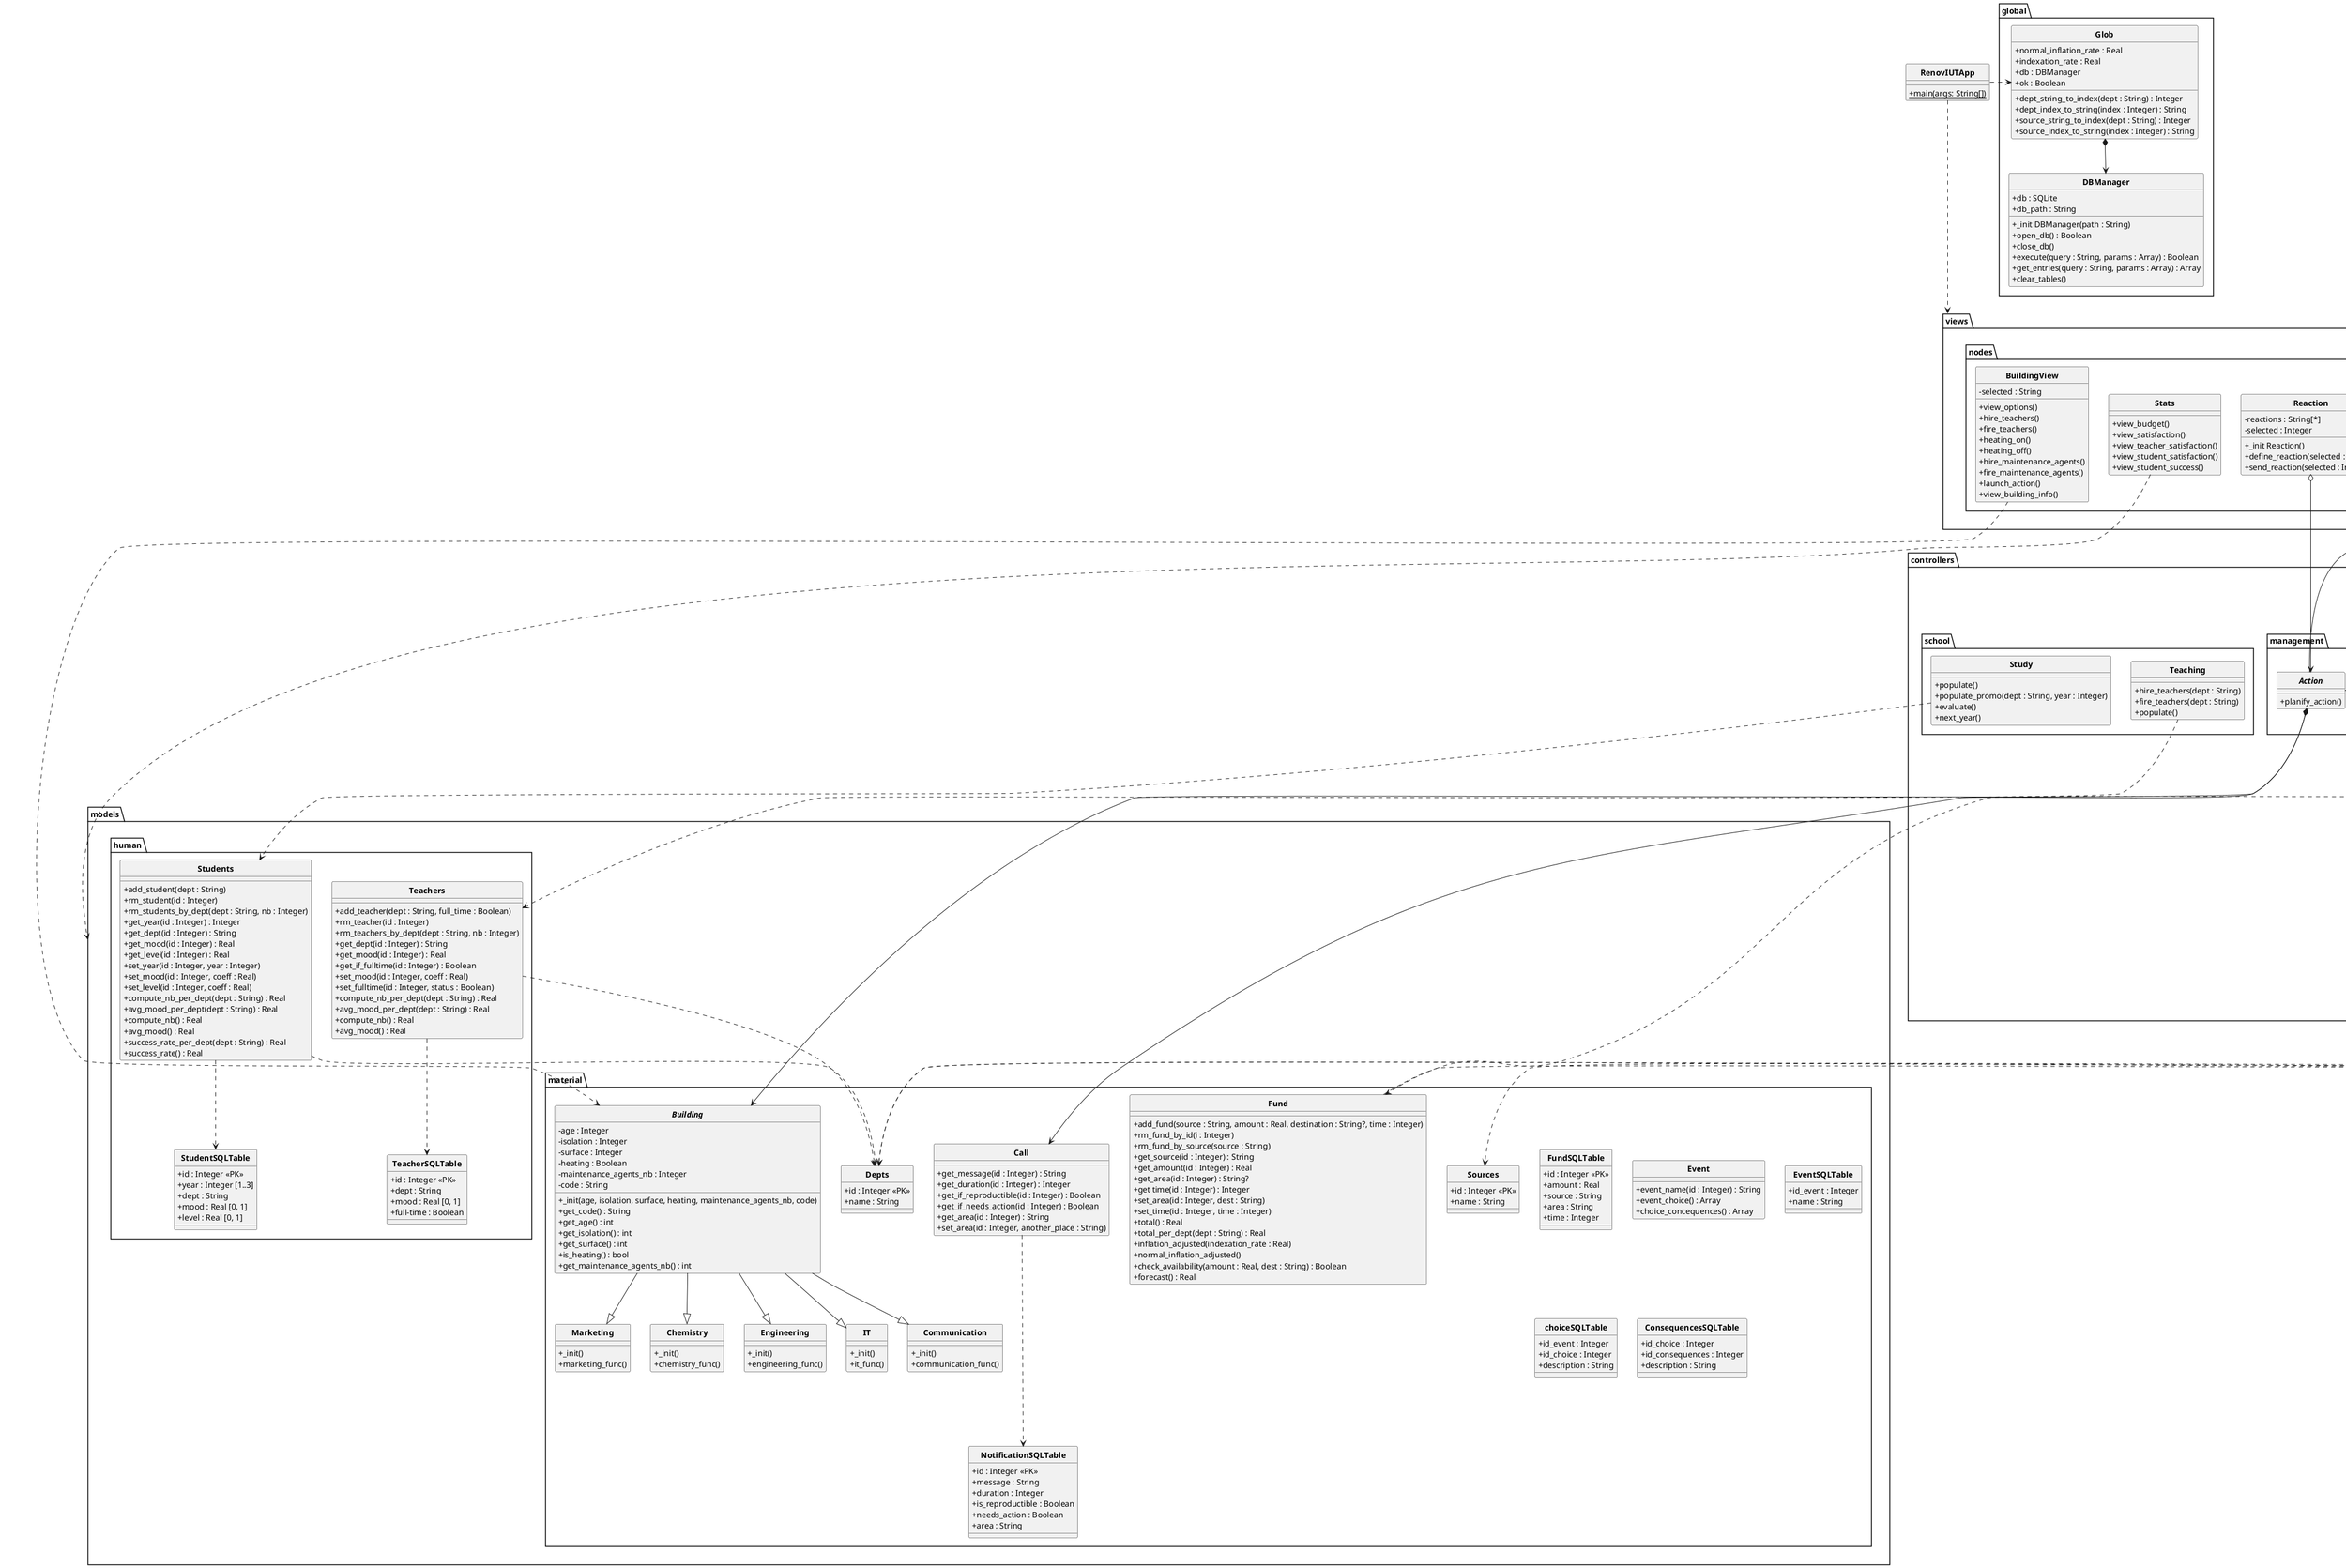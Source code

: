 @startuml RenovIUTApp

skinparam style strictuml
skinparam classAttributeIconSize 0
skinparam classFontStyle Bold
hide enum methods

class RenovIUTApp
{
    + {static} main(args: String[])
}

package global {
    class DBManager
    {
    	+ db : SQLite
    	+ db_path : String
    	+ _init DBManager(path : String)
    	+ open_db() : Boolean
    	+ close_db()
    	+ execute(query : String, params : Array) : Boolean
    	+ get_entries(query : String, params : Array) : Array
    	+ clear_tables()
    }

    class Glob
    {
    	+ normal_inflation_rate : Real
    	+ indexation_rate : Real
    	+ db : DBManager
    	+ ok : Boolean
    	+ dept_string_to_index(dept : String) : Integer
    	+ dept_index_to_string(index : Integer) : String
    	+ source_string_to_index(dept : String) : Integer
    	+ source_index_to_string(index : Integer) : String
    }
}

package views
{
    package nodes
    {
        class BuildingView
        {
            - selected : String
            + view_options()
            + hire_teachers()
            + fire_teachers()
            + heating_on()
            + heating_off()
            + hire_maintenance_agents()
            + fire_maintenance_agents()
            + launch_action()
            + view_building_info()
        }

        class Stats
        {
            + view_budget()
            + view_satisfaction()
            + view_teacher_satisfaction()
            + view_student_satisfaction()
            + view_student_success()
        }

        class Reaction
        {
            - reactions : String[*]
            - selected : Integer
            + _init Reaction()
            + define_reaction(selected : Integer)
            + send_reaction(selected : Integer)

        }
    }

    package scenes
    {
        class Start
        {
            + view_start_screen()
            + select_scenario()
            + launch_game()
        }

        class Menu
        {
            + view_menu()
            + start(scenario: Scenario)
            + quit()
        }

        class GameOver
        {
            + view_gameover()
            + replay()
        }
    }
}

package controllers
{
		package timeline {
			class TimeManagement
			{
				- year : Integer
				- month : Integer
				- day : Integer
				+ _init(scenario: Scenario)
				+ tick()
                + wait(time : Real)
                + incrementDay()
				+ random_event()
				+ get_season() : Integer
                + end_of_month()
				+ end_of_year()
                + year_begin()
				+ launch_vote()
				+ pause(p : Boolean)
			}

			class Vote
			{
				+ election_gagnee() : Boolean
				+ popularity_rate() : Real
				+ popularity_rate_per_dept(dept : String) : Real
				+ popularity_rate_among_teachers() : Real
				+ popularity_rate_among_teachers_per_dept(dept : String) : Real
				+ popularity_rate_among_students() : Real
				+ popularity_rate_among_students_per_dept(dept : String) : Real
			}
    }

    package school
    {
        class Teaching
        {
            + hire_teachers(dept : String)
            + fire_teachers(dept : String)
            + populate()
        }

        class Study
        {
            + populate()
            + populate_promo(dept : String, year : Integer)
            + evaluate()
            + next_year()
        }
    }

    package management
    {
        class Financing
        {
            + finance(dept : String)
            + finance(dept : String, destination : String)
            + finance(destination : String)
            + update_budget()
        }

        abstract class Action
        {
            + planify_action()
        }

        class Planified
        {
            + planify_for_next_year()
        }

        class Urgent
        {
            + respond_to_urgent()
        }
    }

		class Scenario
		{
				+ get_scenario() : Integer[0..2]
				+ set_scenario(n : Integer[0..2])
				+ adjust_budget(coeff : Real)
				+ adjust_student_satisfaction(coeff : Real)
				+ adjust_teacher_satisfaction(coeff : Real)
				+ adjust_call_probability(call : Integer, coeff : Real)
				+ adjust_dept_state(dept: String, coeff : Real)
		}
}

package models
{
		package human {
				class Students
				{
						+ add_student(dept : String)
						+ rm_student(id : Integer)
						+ rm_students_by_dept(dept : String, nb : Integer)
						+ get_year(id : Integer) : Integer
						+ get_dept(id : Integer) : String
						+ get_mood(id : Integer) : Real
						+ get_level(id : Integer) : Real
						+ set_year(id : Integer, year : Integer)
						+ set_mood(id : Integer, coeff : Real)
						+ set_level(id : Integer, coeff : Real)
						+ compute_nb_per_dept(dept : String) : Real
						+ avg_mood_per_dept(dept : String) : Real
						+ compute_nb() : Real
						+ avg_mood() : Real
						+ success_rate_per_dept(dept : String) : Real
						+ success_rate() : Real
				}

				class Teachers
				{
						+ add_teacher(dept : String, full_time : Boolean)
						+ rm_teacher(id : Integer)
						+ rm_teachers_by_dept(dept : String, nb : Integer)
						+ get_dept(id : Integer) : String
						+ get_mood(id : Integer) : Real
						+ get_if_fulltime(id : Integer) : Boolean
						+ set_mood(id : Integer, coeff : Real)
						+ set_fulltime(id : Integer, status : Boolean)
						+ compute_nb_per_dept(dept : String) : Real
						+ avg_mood_per_dept(dept : String) : Real
						+ compute_nb() : Real
						+ avg_mood() : Real
				}

                class StudentSQLTable
                {
                    + id : Integer <<PK>>
                    + year : Integer [1..3]
                    + dept : String
                    + mood : Real [0, 1]
                    + level : Real [0, 1]
                }
            
                class TeacherSQLTable
                {
                    + id : Integer <<PK>>
                    + dept : String
                    + mood : Real [0, 1]
                    + full-time : Boolean
                }
                
    }

		package material 
        {
			abstract class Building
			{
				- age : Integer
				- isolation : Integer
				- surface : Integer
				- heating : Boolean
				- maintenance_agents_nb : Integer
                - code : String
                + _init(age, isolation, surface, heating, maintenance_agents_nb, code)
			    + get_code() : String
                + get_age() : int
                + get_isolation() : int
                + get_surface() : int
                + is_heating() : bool
                + get_maintenance_agents_nb() : int
			}

			class IT
			{
				+ _init()
				+ it_func()
			}

			class Communication
			{
				+ _init()
				+ communication_func()
			}

			class Marketing
			{
				+ _init()
				+ marketing_func()
			}

			class Chemistry
			{
				+ _init()
				+ chemistry_func()
			}

			class Engineering
			{
				+ _init()
				+ engineering_func()
			}

			class Fund
			{
				+ add_fund(source : String, amount : Real, destination : String?, time : Integer)
				+ rm_fund_by_id(i : Integer)
			    + rm_fund_by_source(source : String)
				+ get_source(id : Integer) : String
				+ get_amount(id : Integer) : Real
				+ get_area(id : Integer) : String?
				+ get time(id : Integer) : Integer
				+ set_area(id : Integer, dest : String)
				+ set_time(id : Integer, time : Integer)
				+ total() : Real
				+ total_per_dept(dept : String) : Real
				+ inflation_adjusted(indexation_rate : Real)
				+ normal_inflation_adjusted()
				+ check_availability(amount : Real, dest : String) : Boolean
				+ forecast() : Real
			}

			class Call
			{
				+ get_message(id : Integer) : String
				+ get_duration(id : Integer) : Integer
				+ get_if_reproductible(id : Integer) : Boolean
				+ get_if_needs_action(id : Integer) : Boolean
				+ get_area(id : Integer) : String
				+ set_area(id : Integer, another_place : String)
			}

            class FundSQLTable
            {
                + id : Integer <<PK>>
                + amount : Real
                + source : String
                + area : String
                + time : Integer
            }

            class NotificationSQLTable
            {
                + id : Integer <<PK>>
                + message : String
                + duration : Integer
                + is_reproductible : Boolean
                + needs_action : Boolean
                + area : String
            }




            class Event
            {
                + event_name(id : Integer) : String
                + event_choice() : Array
                + choice_concequences() : Array
            }

            'Table des evenements qui peuvent se produire'
            class EventSQLTable
            {
                + id_event : Integer 
                + name : String
            }

            'Pour chaque evenement il peu y avoir différent choix'
            class choiceSQLTable
            {
                + id_event : Integer 
                + id_choice : Integer
                + description : String
            }

            'Chaque choix peut avoir une ou plusieurs conséquences'
            class ConsequencesSQLTable
            {
                + id_choice : Integer
                + id_consequences : Integer
                + description : String
            }

            class Depts
            {
                + id : Integer <<PK>>
                + name : String
            }

            class Sources
            {
                + id : Integer <<PK>>
                + name : String
            }

    }
}


RenovIUTApp ...> views
RenovIUTApp .> Glob
BuildingView ...> Building
Stats ....> models
GameOver ..> Vote
Study ..> Students
Teaching ..> Teachers
Financing ..> Fund
Action *---> Building
Students ..> StudentSQLTable
Teachers ..> TeacherSQLTable
Fund ....> Funds
Call ....> NotificationSQLTable
Teachers ..> Depts
Students ..> Depts
Funds ..> Depts
Notifications ..> Depts
Funds ..> Sources
Reaction o--> Action

Building --|> IT
Building --|> Communication
Building --|> Marketing
Building --|> Chemistry
Building --|> Engineering
Action -|> Urgent
Action -|> Planified
Action *--> Call

TimeManagement *--> Scenario
Financing ..> Scenario
Menu ..> Scenario

Glob *--> DBManager

@enduml
